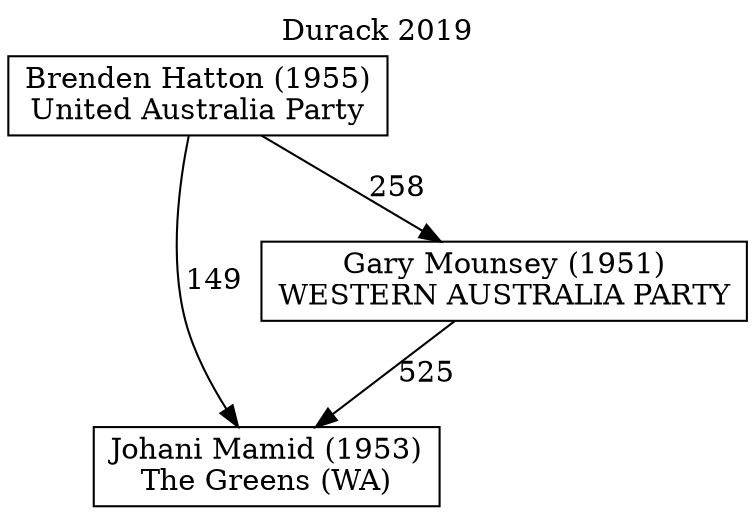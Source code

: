// House preference flow
digraph "Johani Mamid (1953)_Durack_2019" {
	graph [label="Durack 2019" labelloc=t mclimit=10]
	node [shape=box]
	"Johani Mamid (1953)" [label="Johani Mamid (1953)
The Greens (WA)"]
	"Gary Mounsey (1951)" [label="Gary Mounsey (1951)
WESTERN AUSTRALIA PARTY"]
	"Brenden Hatton (1955)" [label="Brenden Hatton (1955)
United Australia Party"]
	"Johani Mamid (1953)" [label="Johani Mamid (1953)
The Greens (WA)"]
	"Brenden Hatton (1955)" [label="Brenden Hatton (1955)
United Australia Party"]
	"Brenden Hatton (1955)" [label="Brenden Hatton (1955)
United Australia Party"]
	"Gary Mounsey (1951)" [label="Gary Mounsey (1951)
WESTERN AUSTRALIA PARTY"]
	"Brenden Hatton (1955)" [label="Brenden Hatton (1955)
United Australia Party"]
	"Brenden Hatton (1955)" [label="Brenden Hatton (1955)
United Australia Party"]
	"Gary Mounsey (1951)" -> "Johani Mamid (1953)" [label=525]
	"Brenden Hatton (1955)" -> "Gary Mounsey (1951)" [label=258]
	"Brenden Hatton (1955)" -> "Johani Mamid (1953)" [label=149]
}
